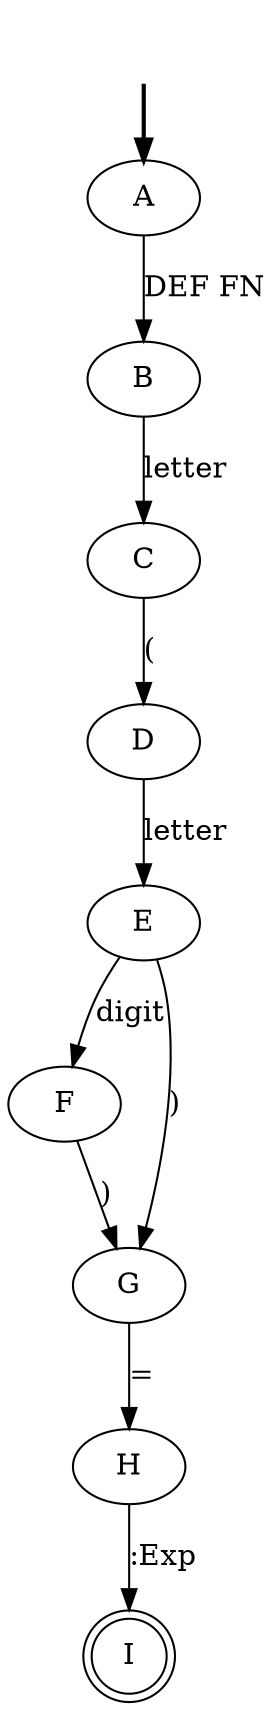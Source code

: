 digraph {
	fake [style=invisible]
	D
	B
	C
	I [shape=doublecircle]
	F
	H
	E
	G
	A [root=true]
	fake -> A [style=bold]
	A -> B [label="DEF FN"]
	B -> C [label=letter]
	C -> D [label="("]
	D -> E [label=letter]
	E -> G [label=")"]
	E -> F [label=digit]
	G -> H [label="="]
	F -> G [label=")"]
	H -> I [label=":Exp"]
}
